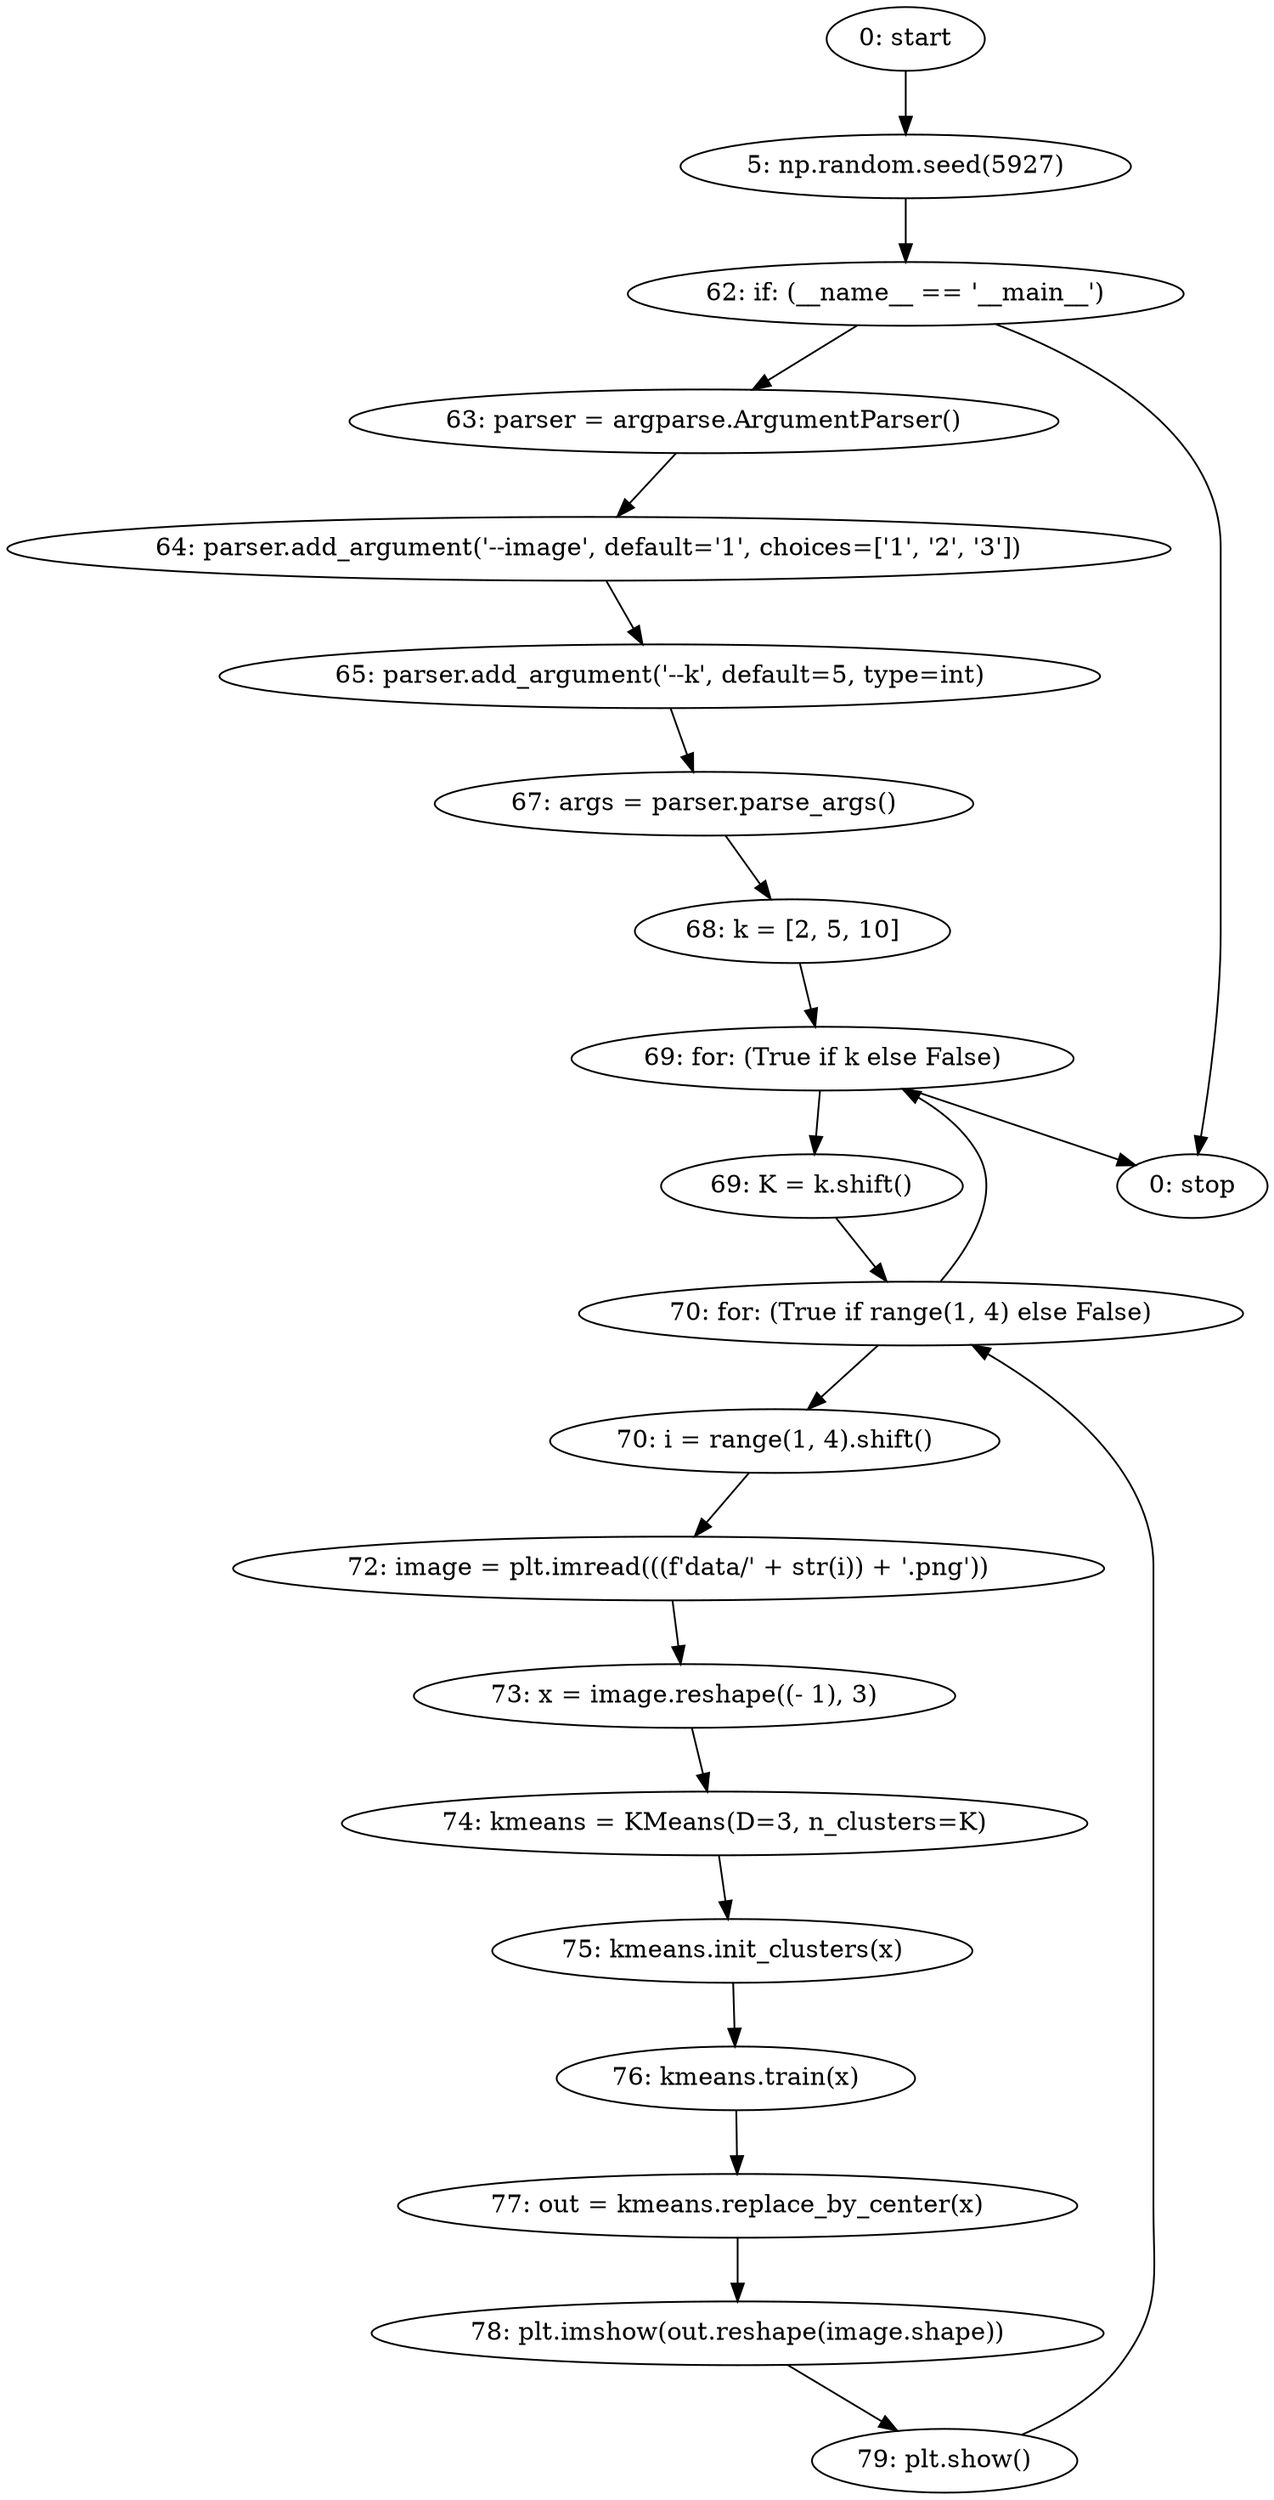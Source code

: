 strict digraph "" {
	node [label="\N"];
	0	 [label="0: start"];
	1	 [label="5: np.random.seed(5927)"];
	0 -> 1;
	2	 [label="62: if: (__name__ == '__main__')"];
	1 -> 2;
	3	 [label="63: parser = argparse.ArgumentParser()"];
	2 -> 3;
	20	 [label="0: stop"];
	2 -> 20;
	4	 [label="64: parser.add_argument('--image', default='1', choices=['1', '2', '3'])"];
	3 -> 4;
	5	 [label="65: parser.add_argument('--k', default=5, type=int)"];
	4 -> 5;
	6	 [label="67: args = parser.parse_args()"];
	5 -> 6;
	7	 [label="68: k = [2, 5, 10]"];
	6 -> 7;
	8	 [label="69: for: (True if k else False)"];
	7 -> 8;
	8 -> 20;
	9	 [label="69: K = k.shift()"];
	8 -> 9;
	10	 [label="70: for: (True if range(1, 4) else False)"];
	9 -> 10;
	10 -> 8;
	11	 [label="70: i = range(1, 4).shift()"];
	10 -> 11;
	12	 [label="72: image = plt.imread(((f'data/' + str(i)) + '.png'))"];
	11 -> 12;
	19	 [label="79: plt.show()"];
	19 -> 10;
	13	 [label="73: x = image.reshape((- 1), 3)"];
	12 -> 13;
	14	 [label="74: kmeans = KMeans(D=3, n_clusters=K)"];
	13 -> 14;
	15	 [label="75: kmeans.init_clusters(x)"];
	14 -> 15;
	16	 [label="76: kmeans.train(x)"];
	15 -> 16;
	17	 [label="77: out = kmeans.replace_by_center(x)"];
	16 -> 17;
	18	 [label="78: plt.imshow(out.reshape(image.shape))"];
	17 -> 18;
	18 -> 19;
}


